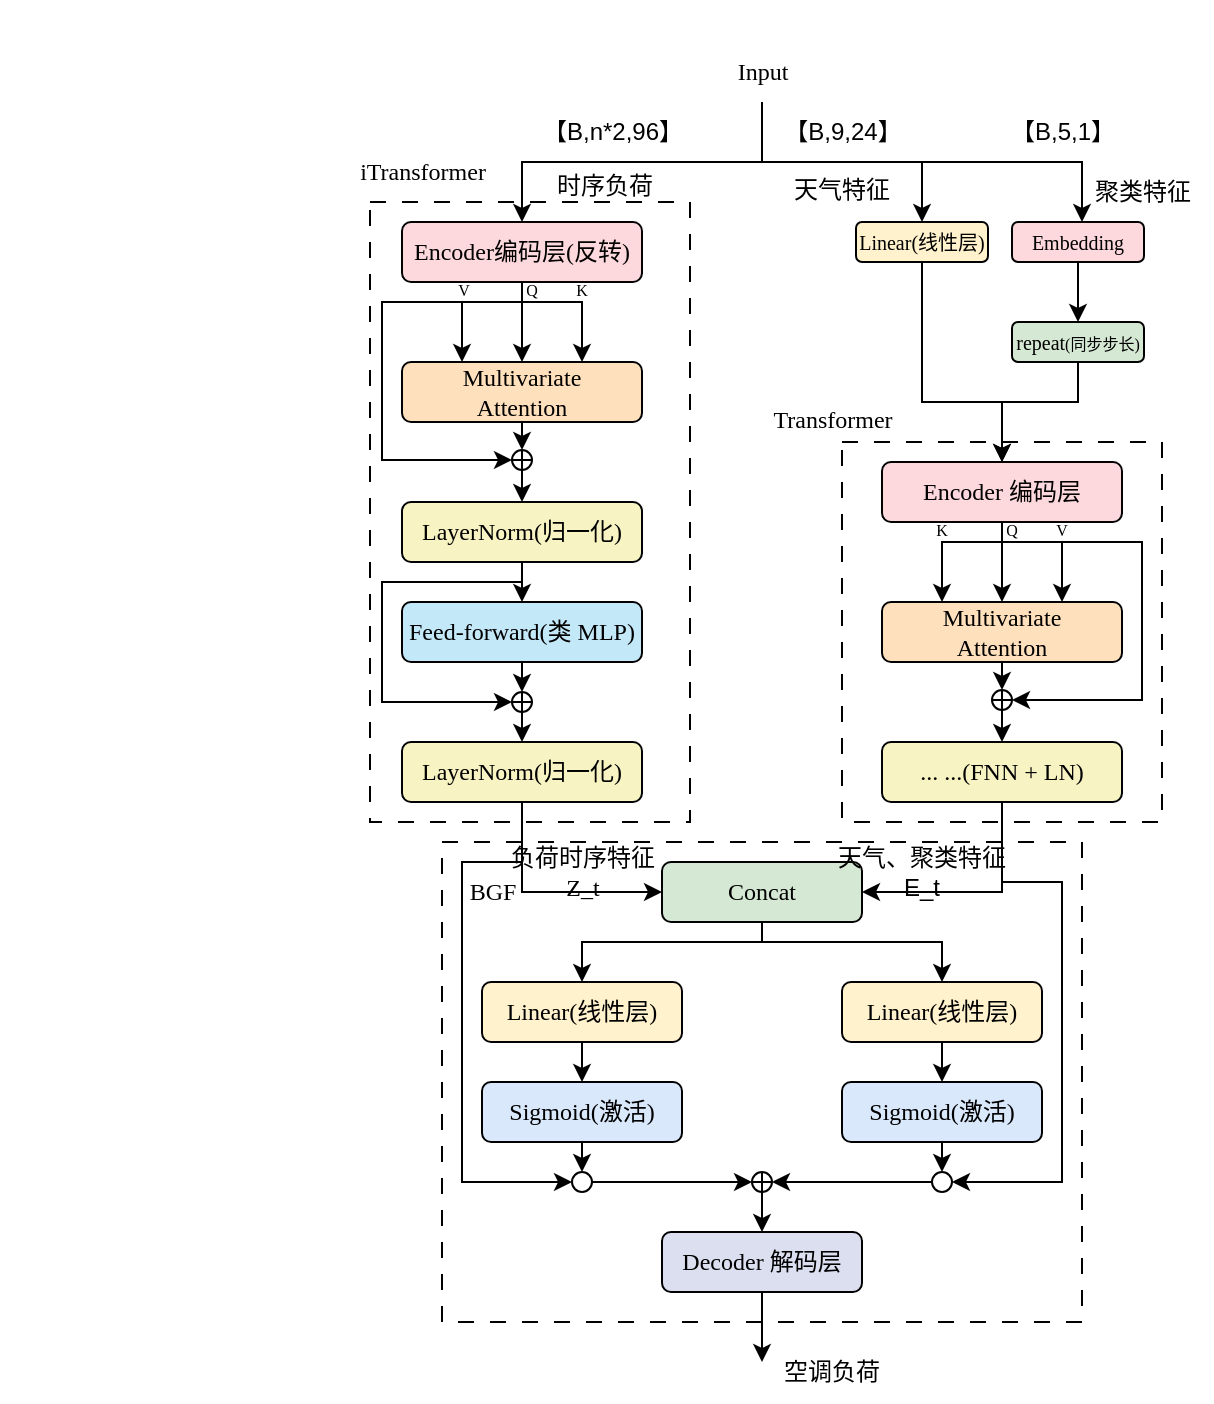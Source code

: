 <mxfile version="27.0.9">
  <diagram name="第 1 页" id="uf2G0VHoQpsLAO8b5Om1">
    <mxGraphModel dx="1179" dy="712" grid="1" gridSize="10" guides="1" tooltips="1" connect="1" arrows="1" fold="1" page="1" pageScale="1" pageWidth="827" pageHeight="1169" math="0" shadow="0">
      <root>
        <mxCell id="0" />
        <mxCell id="1" parent="0" />
        <mxCell id="N_VXpAQUlRJcOLDXrWf4-64" value="" style="rounded=0;whiteSpace=wrap;html=1;fillColor=none;dashed=1;dashPattern=8 8;fontFamily=Times New Roman;" vertex="1" parent="1">
          <mxGeometry x="220" y="420" width="320" height="240" as="geometry" />
        </mxCell>
        <mxCell id="N_VXpAQUlRJcOLDXrWf4-4" value="" style="rounded=0;whiteSpace=wrap;html=1;fillColor=none;dashed=1;dashPattern=8 8;fontFamily=Times New Roman;" vertex="1" parent="1">
          <mxGeometry x="184" y="100" width="160" height="310" as="geometry" />
        </mxCell>
        <mxCell id="N_VXpAQUlRJcOLDXrWf4-1" value="Encoder编码层(反转)" style="rounded=1;whiteSpace=wrap;html=1;fillColor=light-dark(#fdd8dc, #ededed);fontFamily=Times New Roman;" vertex="1" parent="1">
          <mxGeometry x="200" y="110" width="120" height="30" as="geometry" />
        </mxCell>
        <mxCell id="N_VXpAQUlRJcOLDXrWf4-2" value="" style="endArrow=classic;html=1;rounded=0;entryX=0.5;entryY=0;entryDx=0;entryDy=0;fontFamily=Times New Roman;" edge="1" parent="1" target="N_VXpAQUlRJcOLDXrWf4-1">
          <mxGeometry width="50" height="50" relative="1" as="geometry">
            <mxPoint x="380" y="50" as="sourcePoint" />
            <mxPoint x="350" y="110" as="targetPoint" />
            <Array as="points">
              <mxPoint x="380" y="80" />
              <mxPoint x="320" y="80" />
              <mxPoint x="260" y="80" />
            </Array>
          </mxGeometry>
        </mxCell>
        <mxCell id="N_VXpAQUlRJcOLDXrWf4-12" value="Multivariate&lt;div&gt;Attention&lt;/div&gt;" style="rounded=1;whiteSpace=wrap;html=1;fillColor=light-dark(#ffe0bd, #ededed);fontFamily=Times New Roman;" vertex="1" parent="1">
          <mxGeometry x="200" y="180" width="120" height="30" as="geometry" />
        </mxCell>
        <mxCell id="N_VXpAQUlRJcOLDXrWf4-17" value="" style="endArrow=classic;html=1;rounded=0;entryX=0.25;entryY=0;entryDx=0;entryDy=0;fontFamily=Times New Roman;" edge="1" parent="1" target="N_VXpAQUlRJcOLDXrWf4-12">
          <mxGeometry width="50" height="50" relative="1" as="geometry">
            <mxPoint x="260" y="140" as="sourcePoint" />
            <mxPoint x="340" y="210" as="targetPoint" />
            <Array as="points">
              <mxPoint x="260" y="150" />
              <mxPoint x="250" y="150" />
              <mxPoint x="230" y="150" />
            </Array>
          </mxGeometry>
        </mxCell>
        <mxCell id="N_VXpAQUlRJcOLDXrWf4-18" value="&lt;span style=&quot;font-size: 8px;&quot;&gt;V&lt;/span&gt;" style="text;html=1;align=center;verticalAlign=middle;whiteSpace=wrap;rounded=0;fontFamily=Times New Roman;" vertex="1" parent="1">
          <mxGeometry x="226" y="138" width="10" height="10" as="geometry" />
        </mxCell>
        <mxCell id="N_VXpAQUlRJcOLDXrWf4-19" value="&lt;span style=&quot;font-size: 8px;&quot;&gt;K&lt;/span&gt;" style="text;html=1;align=center;verticalAlign=middle;whiteSpace=wrap;rounded=0;fontFamily=Times New Roman;" vertex="1" parent="1">
          <mxGeometry x="285" y="138" width="10" height="10" as="geometry" />
        </mxCell>
        <mxCell id="N_VXpAQUlRJcOLDXrWf4-20" value="&lt;font style=&quot;font-size: 8px;&quot;&gt;Q&lt;/font&gt;" style="text;html=1;align=center;verticalAlign=middle;whiteSpace=wrap;rounded=0;fontFamily=Times New Roman;" vertex="1" parent="1">
          <mxGeometry x="260" y="138" width="10" height="10" as="geometry" />
        </mxCell>
        <mxCell id="N_VXpAQUlRJcOLDXrWf4-21" value="LayerNorm(归一化)" style="rounded=1;whiteSpace=wrap;html=1;fillColor=light-dark(#f7f3c2, #ededed);fontFamily=Times New Roman;" vertex="1" parent="1">
          <mxGeometry x="200" y="250" width="120" height="30" as="geometry" />
        </mxCell>
        <mxCell id="N_VXpAQUlRJcOLDXrWf4-25" value="" style="group;fontFamily=Times New Roman;" vertex="1" connectable="0" parent="1">
          <mxGeometry x="255" y="224" width="10" height="10" as="geometry" />
        </mxCell>
        <mxCell id="N_VXpAQUlRJcOLDXrWf4-22" value="" style="ellipse;whiteSpace=wrap;html=1;aspect=fixed;fillColor=none;fontFamily=Times New Roman;" vertex="1" parent="N_VXpAQUlRJcOLDXrWf4-25">
          <mxGeometry width="10" height="10" as="geometry" />
        </mxCell>
        <mxCell id="N_VXpAQUlRJcOLDXrWf4-23" value="" style="endArrow=none;html=1;rounded=0;exitX=0;exitY=0.5;exitDx=0;exitDy=0;fontFamily=Times New Roman;" edge="1" parent="N_VXpAQUlRJcOLDXrWf4-25" source="N_VXpAQUlRJcOLDXrWf4-22">
          <mxGeometry width="50" height="50" relative="1" as="geometry">
            <mxPoint x="62.5" y="20" as="sourcePoint" />
            <mxPoint x="10" y="5" as="targetPoint" />
          </mxGeometry>
        </mxCell>
        <mxCell id="N_VXpAQUlRJcOLDXrWf4-24" value="" style="endArrow=none;html=1;rounded=0;entryX=0.5;entryY=0;entryDx=0;entryDy=0;exitX=0.5;exitY=1;exitDx=0;exitDy=0;fontFamily=Times New Roman;" edge="1" parent="N_VXpAQUlRJcOLDXrWf4-25" source="N_VXpAQUlRJcOLDXrWf4-22" target="N_VXpAQUlRJcOLDXrWf4-22">
          <mxGeometry width="50" height="50" relative="1" as="geometry">
            <mxPoint x="62.5" y="20" as="sourcePoint" />
            <mxPoint x="75" y="7.5" as="targetPoint" />
          </mxGeometry>
        </mxCell>
        <mxCell id="N_VXpAQUlRJcOLDXrWf4-26" value="" style="endArrow=classic;html=1;rounded=0;exitX=0.5;exitY=1;exitDx=0;exitDy=0;entryX=0.5;entryY=0;entryDx=0;entryDy=0;fontFamily=Times New Roman;" edge="1" parent="1" source="N_VXpAQUlRJcOLDXrWf4-12" target="N_VXpAQUlRJcOLDXrWf4-22">
          <mxGeometry width="50" height="50" relative="1" as="geometry">
            <mxPoint x="290" y="260" as="sourcePoint" />
            <mxPoint x="340" y="210" as="targetPoint" />
          </mxGeometry>
        </mxCell>
        <mxCell id="N_VXpAQUlRJcOLDXrWf4-27" value="" style="endArrow=classic;html=1;rounded=0;exitX=0.5;exitY=1;exitDx=0;exitDy=0;entryX=0.5;entryY=0;entryDx=0;entryDy=0;fontFamily=Times New Roman;" edge="1" parent="1" source="N_VXpAQUlRJcOLDXrWf4-22" target="N_VXpAQUlRJcOLDXrWf4-21">
          <mxGeometry width="50" height="50" relative="1" as="geometry">
            <mxPoint x="290" y="260" as="sourcePoint" />
            <mxPoint x="340" y="210" as="targetPoint" />
          </mxGeometry>
        </mxCell>
        <mxCell id="N_VXpAQUlRJcOLDXrWf4-28" value="" style="endArrow=classic;html=1;rounded=0;entryX=0;entryY=0.5;entryDx=0;entryDy=0;fontFamily=Times New Roman;" edge="1" parent="1" target="N_VXpAQUlRJcOLDXrWf4-22">
          <mxGeometry width="50" height="50" relative="1" as="geometry">
            <mxPoint x="260" y="140" as="sourcePoint" />
            <mxPoint x="340" y="210" as="targetPoint" />
            <Array as="points">
              <mxPoint x="260" y="150" />
              <mxPoint x="190" y="150" />
              <mxPoint x="190" y="229" />
            </Array>
          </mxGeometry>
        </mxCell>
        <mxCell id="N_VXpAQUlRJcOLDXrWf4-29" value="Feed-forward(类 MLP)" style="rounded=1;whiteSpace=wrap;html=1;fillColor=light-dark(#c3e8f8, #ededed);fontFamily=Times New Roman;" vertex="1" parent="1">
          <mxGeometry x="200" y="300" width="120" height="30" as="geometry" />
        </mxCell>
        <mxCell id="N_VXpAQUlRJcOLDXrWf4-30" value="LayerNorm(归一化)" style="rounded=1;whiteSpace=wrap;html=1;fillColor=light-dark(#f7f3c2, #ededed);fontFamily=Times New Roman;" vertex="1" parent="1">
          <mxGeometry x="200" y="370" width="120" height="30" as="geometry" />
        </mxCell>
        <mxCell id="N_VXpAQUlRJcOLDXrWf4-31" value="" style="endArrow=classic;html=1;rounded=0;exitX=0.5;exitY=1;exitDx=0;exitDy=0;fontFamily=Times New Roman;" edge="1" parent="1" source="N_VXpAQUlRJcOLDXrWf4-21" target="N_VXpAQUlRJcOLDXrWf4-29">
          <mxGeometry width="50" height="50" relative="1" as="geometry">
            <mxPoint x="290" y="260" as="sourcePoint" />
            <mxPoint x="340" y="210" as="targetPoint" />
          </mxGeometry>
        </mxCell>
        <mxCell id="N_VXpAQUlRJcOLDXrWf4-34" value="" style="group;fontFamily=Times New Roman;" vertex="1" connectable="0" parent="1">
          <mxGeometry x="255" y="345" width="10" height="10" as="geometry" />
        </mxCell>
        <mxCell id="N_VXpAQUlRJcOLDXrWf4-35" value="" style="ellipse;whiteSpace=wrap;html=1;aspect=fixed;fillColor=none;fontFamily=Times New Roman;" vertex="1" parent="N_VXpAQUlRJcOLDXrWf4-34">
          <mxGeometry width="10" height="10" as="geometry" />
        </mxCell>
        <mxCell id="N_VXpAQUlRJcOLDXrWf4-36" value="" style="endArrow=none;html=1;rounded=0;exitX=0;exitY=0.5;exitDx=0;exitDy=0;fontFamily=Times New Roman;" edge="1" parent="N_VXpAQUlRJcOLDXrWf4-34" source="N_VXpAQUlRJcOLDXrWf4-35">
          <mxGeometry width="50" height="50" relative="1" as="geometry">
            <mxPoint x="62.5" y="20" as="sourcePoint" />
            <mxPoint x="10" y="5" as="targetPoint" />
          </mxGeometry>
        </mxCell>
        <mxCell id="N_VXpAQUlRJcOLDXrWf4-37" value="" style="endArrow=none;html=1;rounded=0;entryX=0.5;entryY=0;entryDx=0;entryDy=0;exitX=0.5;exitY=1;exitDx=0;exitDy=0;fontFamily=Times New Roman;" edge="1" parent="N_VXpAQUlRJcOLDXrWf4-34" source="N_VXpAQUlRJcOLDXrWf4-35" target="N_VXpAQUlRJcOLDXrWf4-35">
          <mxGeometry width="50" height="50" relative="1" as="geometry">
            <mxPoint x="62.5" y="20" as="sourcePoint" />
            <mxPoint x="75" y="7.5" as="targetPoint" />
          </mxGeometry>
        </mxCell>
        <mxCell id="N_VXpAQUlRJcOLDXrWf4-39" value="" style="endArrow=classic;html=1;rounded=0;entryX=0.5;entryY=0;entryDx=0;entryDy=0;exitX=0.5;exitY=1;exitDx=0;exitDy=0;fontFamily=Times New Roman;" edge="1" parent="1" source="N_VXpAQUlRJcOLDXrWf4-35" target="N_VXpAQUlRJcOLDXrWf4-30">
          <mxGeometry width="50" height="50" relative="1" as="geometry">
            <mxPoint x="260" y="360" as="sourcePoint" />
            <mxPoint x="260" y="360" as="targetPoint" />
          </mxGeometry>
        </mxCell>
        <mxCell id="N_VXpAQUlRJcOLDXrWf4-45" value="" style="endArrow=classic;html=1;rounded=0;entryX=0.5;entryY=0;entryDx=0;entryDy=0;exitX=0.5;exitY=1;exitDx=0;exitDy=0;fontFamily=Times New Roman;" edge="1" parent="1" source="N_VXpAQUlRJcOLDXrWf4-29" target="N_VXpAQUlRJcOLDXrWf4-35">
          <mxGeometry width="50" height="50" relative="1" as="geometry">
            <mxPoint x="340" y="350" as="sourcePoint" />
            <mxPoint x="340" y="365" as="targetPoint" />
          </mxGeometry>
        </mxCell>
        <mxCell id="N_VXpAQUlRJcOLDXrWf4-46" value="" style="endArrow=classic;html=1;rounded=0;exitX=0.5;exitY=1;exitDx=0;exitDy=0;entryX=0;entryY=0.5;entryDx=0;entryDy=0;fontFamily=Times New Roman;" edge="1" parent="1" source="N_VXpAQUlRJcOLDXrWf4-21" target="N_VXpAQUlRJcOLDXrWf4-35">
          <mxGeometry width="50" height="50" relative="1" as="geometry">
            <mxPoint x="210" y="310" as="sourcePoint" />
            <mxPoint x="260" y="260" as="targetPoint" />
            <Array as="points">
              <mxPoint x="260" y="290" />
              <mxPoint x="190" y="290" />
              <mxPoint x="190" y="350" />
            </Array>
          </mxGeometry>
        </mxCell>
        <mxCell id="N_VXpAQUlRJcOLDXrWf4-48" value="Concat" style="rounded=1;whiteSpace=wrap;html=1;fillColor=#d5e8d4;fontFamily=Times New Roman;strokeColor=#000000;" vertex="1" parent="1">
          <mxGeometry x="330" y="430" width="100" height="30" as="geometry" />
        </mxCell>
        <mxCell id="N_VXpAQUlRJcOLDXrWf4-49" value="" style="endArrow=classic;html=1;rounded=0;exitX=0.5;exitY=1;exitDx=0;exitDy=0;entryX=0;entryY=0.5;entryDx=0;entryDy=0;" edge="1" parent="1" source="N_VXpAQUlRJcOLDXrWf4-30" target="N_VXpAQUlRJcOLDXrWf4-48">
          <mxGeometry width="50" height="50" relative="1" as="geometry">
            <mxPoint x="240" y="300" as="sourcePoint" />
            <mxPoint x="290" y="250" as="targetPoint" />
            <Array as="points">
              <mxPoint x="260" y="445" />
            </Array>
          </mxGeometry>
        </mxCell>
        <mxCell id="N_VXpAQUlRJcOLDXrWf4-50" value="Linear(线性层)" style="rounded=1;whiteSpace=wrap;html=1;fillColor=#fff2cc;fontFamily=Times New Roman;strokeColor=#000000;" vertex="1" parent="1">
          <mxGeometry x="240" y="490" width="100" height="30" as="geometry" />
        </mxCell>
        <mxCell id="N_VXpAQUlRJcOLDXrWf4-52" value="Sigmoid(激活)" style="rounded=1;whiteSpace=wrap;html=1;fillColor=#dae8fc;fontFamily=Times New Roman;strokeColor=#000000;" vertex="1" parent="1">
          <mxGeometry x="240" y="540" width="100" height="30" as="geometry" />
        </mxCell>
        <mxCell id="N_VXpAQUlRJcOLDXrWf4-53" value="Decoder 解码层" style="rounded=1;whiteSpace=wrap;html=1;fillColor=#DCDFEF;fontFamily=Times New Roman;strokeColor=#000000;" vertex="1" parent="1">
          <mxGeometry x="330" y="615" width="100" height="30" as="geometry" />
        </mxCell>
        <mxCell id="N_VXpAQUlRJcOLDXrWf4-55" value="" style="endArrow=classic;html=1;rounded=0;exitX=0.5;exitY=1;exitDx=0;exitDy=0;entryX=0.5;entryY=0;entryDx=0;entryDy=0;" edge="1" parent="1" source="N_VXpAQUlRJcOLDXrWf4-48" target="N_VXpAQUlRJcOLDXrWf4-50">
          <mxGeometry width="50" height="50" relative="1" as="geometry">
            <mxPoint x="400" y="430" as="sourcePoint" />
            <mxPoint x="470" y="475" as="targetPoint" />
            <Array as="points">
              <mxPoint x="380" y="470" />
              <mxPoint x="290" y="470" />
            </Array>
          </mxGeometry>
        </mxCell>
        <mxCell id="N_VXpAQUlRJcOLDXrWf4-56" value="" style="endArrow=classic;html=1;rounded=0;exitX=0.5;exitY=1;exitDx=0;exitDy=0;entryX=0.5;entryY=0;entryDx=0;entryDy=0;" edge="1" parent="1" source="N_VXpAQUlRJcOLDXrWf4-50" target="N_VXpAQUlRJcOLDXrWf4-52">
          <mxGeometry width="50" height="50" relative="1" as="geometry">
            <mxPoint x="160" y="640" as="sourcePoint" />
            <mxPoint x="210" y="590" as="targetPoint" />
          </mxGeometry>
        </mxCell>
        <mxCell id="N_VXpAQUlRJcOLDXrWf4-59" value="" style="ellipse;whiteSpace=wrap;html=1;aspect=fixed;" vertex="1" parent="1">
          <mxGeometry x="NaN" y="NaN" width="NaN" height="20" as="geometry" />
        </mxCell>
        <mxCell id="N_VXpAQUlRJcOLDXrWf4-62" value="" style="ellipse;whiteSpace=wrap;html=1;aspect=fixed;fillColor=none;fontFamily=Times New Roman;" vertex="1" parent="1">
          <mxGeometry x="285" y="585" width="10" height="10" as="geometry" />
        </mxCell>
        <mxCell id="N_VXpAQUlRJcOLDXrWf4-65" value="" style="endArrow=classic;html=1;rounded=0;exitX=0.5;exitY=1;exitDx=0;exitDy=0;entryX=0.5;entryY=0;entryDx=0;entryDy=0;" edge="1" parent="1" source="N_VXpAQUlRJcOLDXrWf4-52" target="N_VXpAQUlRJcOLDXrWf4-62">
          <mxGeometry width="50" height="50" relative="1" as="geometry">
            <mxPoint x="270" y="660" as="sourcePoint" />
            <mxPoint x="320" y="610" as="targetPoint" />
          </mxGeometry>
        </mxCell>
        <mxCell id="N_VXpAQUlRJcOLDXrWf4-66" value="" style="endArrow=classic;html=1;rounded=0;exitX=0.5;exitY=1;exitDx=0;exitDy=0;entryX=0;entryY=0.5;entryDx=0;entryDy=0;" edge="1" parent="1" source="N_VXpAQUlRJcOLDXrWf4-30" target="N_VXpAQUlRJcOLDXrWf4-62">
          <mxGeometry width="50" height="50" relative="1" as="geometry">
            <mxPoint x="120" y="550" as="sourcePoint" />
            <mxPoint x="170" y="500" as="targetPoint" />
            <Array as="points">
              <mxPoint x="260" y="430" />
              <mxPoint x="230" y="430" />
              <mxPoint x="230" y="590" />
            </Array>
          </mxGeometry>
        </mxCell>
        <mxCell id="N_VXpAQUlRJcOLDXrWf4-67" value="" style="endArrow=classic;html=1;rounded=0;entryX=0;entryY=0.5;entryDx=0;entryDy=0;exitX=1;exitY=0.5;exitDx=0;exitDy=0;" edge="1" parent="1" source="N_VXpAQUlRJcOLDXrWf4-62" target="N_VXpAQUlRJcOLDXrWf4-69">
          <mxGeometry width="50" height="50" relative="1" as="geometry">
            <mxPoint x="150" y="650" as="sourcePoint" />
            <mxPoint x="200" y="600" as="targetPoint" />
            <Array as="points">
              <mxPoint x="340" y="590" />
            </Array>
          </mxGeometry>
        </mxCell>
        <mxCell id="N_VXpAQUlRJcOLDXrWf4-68" value="" style="group;fontFamily=Times New Roman;" vertex="1" connectable="0" parent="1">
          <mxGeometry x="375" y="585" width="10" height="10" as="geometry" />
        </mxCell>
        <mxCell id="N_VXpAQUlRJcOLDXrWf4-69" value="" style="ellipse;whiteSpace=wrap;html=1;aspect=fixed;fillColor=none;fontFamily=Times New Roman;" vertex="1" parent="N_VXpAQUlRJcOLDXrWf4-68">
          <mxGeometry width="10" height="10" as="geometry" />
        </mxCell>
        <mxCell id="N_VXpAQUlRJcOLDXrWf4-70" value="" style="endArrow=none;html=1;rounded=0;exitX=0;exitY=0.5;exitDx=0;exitDy=0;fontFamily=Times New Roman;" edge="1" parent="N_VXpAQUlRJcOLDXrWf4-68" source="N_VXpAQUlRJcOLDXrWf4-69">
          <mxGeometry width="50" height="50" relative="1" as="geometry">
            <mxPoint x="62.5" y="20" as="sourcePoint" />
            <mxPoint x="10" y="5" as="targetPoint" />
          </mxGeometry>
        </mxCell>
        <mxCell id="N_VXpAQUlRJcOLDXrWf4-71" value="" style="endArrow=none;html=1;rounded=0;entryX=0.5;entryY=0;entryDx=0;entryDy=0;exitX=0.5;exitY=1;exitDx=0;exitDy=0;fontFamily=Times New Roman;" edge="1" parent="N_VXpAQUlRJcOLDXrWf4-68" source="N_VXpAQUlRJcOLDXrWf4-69" target="N_VXpAQUlRJcOLDXrWf4-69">
          <mxGeometry width="50" height="50" relative="1" as="geometry">
            <mxPoint x="62.5" y="20" as="sourcePoint" />
            <mxPoint x="75" y="7.5" as="targetPoint" />
          </mxGeometry>
        </mxCell>
        <mxCell id="N_VXpAQUlRJcOLDXrWf4-72" value="" style="endArrow=classic;html=1;rounded=0;exitX=0.5;exitY=1;exitDx=0;exitDy=0;" edge="1" parent="1" source="N_VXpAQUlRJcOLDXrWf4-69" target="N_VXpAQUlRJcOLDXrWf4-53">
          <mxGeometry width="50" height="50" relative="1" as="geometry">
            <mxPoint x="110" y="650" as="sourcePoint" />
            <mxPoint x="160" y="600" as="targetPoint" />
          </mxGeometry>
        </mxCell>
        <mxCell id="N_VXpAQUlRJcOLDXrWf4-73" value="Input" style="text;html=1;align=center;verticalAlign=middle;resizable=0;points=[];autosize=1;strokeColor=none;fillColor=none;fontFamily=Times New Roman;" vertex="1" parent="1">
          <mxGeometry x="355" y="20" width="50" height="30" as="geometry" />
        </mxCell>
        <mxCell id="N_VXpAQUlRJcOLDXrWf4-74" value="" style="rounded=0;whiteSpace=wrap;html=1;fillColor=none;dashed=1;dashPattern=8 8;fontFamily=Times New Roman;" vertex="1" parent="1">
          <mxGeometry x="420" y="220" width="160" height="190" as="geometry" />
        </mxCell>
        <mxCell id="N_VXpAQUlRJcOLDXrWf4-75" value="" style="edgeStyle=orthogonalEdgeStyle;rounded=0;orthogonalLoop=1;jettySize=auto;html=1;fontFamily=Times New Roman;" edge="1" parent="1" source="N_VXpAQUlRJcOLDXrWf4-76" target="N_VXpAQUlRJcOLDXrWf4-77">
          <mxGeometry relative="1" as="geometry" />
        </mxCell>
        <mxCell id="N_VXpAQUlRJcOLDXrWf4-76" value="Encoder 编码层" style="rounded=1;whiteSpace=wrap;html=1;fillColor=light-dark(#fdd8dc, #ededed);fontFamily=Times New Roman;" vertex="1" parent="1">
          <mxGeometry x="440" y="230" width="120" height="30" as="geometry" />
        </mxCell>
        <mxCell id="N_VXpAQUlRJcOLDXrWf4-77" value="Multivariate&lt;div&gt;Attention&lt;/div&gt;" style="rounded=1;whiteSpace=wrap;html=1;fillColor=light-dark(#ffe0bd, #ededed);fontFamily=Times New Roman;" vertex="1" parent="1">
          <mxGeometry x="440" y="300" width="120" height="30" as="geometry" />
        </mxCell>
        <mxCell id="N_VXpAQUlRJcOLDXrWf4-78" value="" style="endArrow=classic;html=1;rounded=0;entryX=0.75;entryY=0;entryDx=0;entryDy=0;fontFamily=Times New Roman;" edge="1" parent="1" target="N_VXpAQUlRJcOLDXrWf4-77">
          <mxGeometry width="50" height="50" relative="1" as="geometry">
            <mxPoint x="500" y="260" as="sourcePoint" />
            <mxPoint x="580" y="330" as="targetPoint" />
            <Array as="points">
              <mxPoint x="500" y="270" />
              <mxPoint x="510" y="270" />
              <mxPoint x="520" y="270" />
              <mxPoint x="530" y="270" />
              <mxPoint x="530" y="280" />
            </Array>
          </mxGeometry>
        </mxCell>
        <mxCell id="N_VXpAQUlRJcOLDXrWf4-80" value="&lt;font style=&quot;font-size: 8px;&quot;&gt;Q&lt;/font&gt;" style="text;html=1;align=center;verticalAlign=middle;whiteSpace=wrap;rounded=0;fontFamily=Times New Roman;" vertex="1" parent="1">
          <mxGeometry x="500" y="258" width="10" height="10" as="geometry" />
        </mxCell>
        <mxCell id="N_VXpAQUlRJcOLDXrWf4-81" value="&lt;span style=&quot;font-size: 8px;&quot;&gt;K&lt;/span&gt;" style="text;html=1;align=center;verticalAlign=middle;whiteSpace=wrap;rounded=0;fontFamily=Times New Roman;" vertex="1" parent="1">
          <mxGeometry x="465" y="258" width="10" height="10" as="geometry" />
        </mxCell>
        <mxCell id="N_VXpAQUlRJcOLDXrWf4-82" value="&lt;font style=&quot;font-size: 8px;&quot;&gt;V&lt;/font&gt;" style="text;html=1;align=center;verticalAlign=middle;whiteSpace=wrap;rounded=0;fontFamily=Times New Roman;" vertex="1" parent="1">
          <mxGeometry x="525" y="258" width="10" height="10" as="geometry" />
        </mxCell>
        <mxCell id="N_VXpAQUlRJcOLDXrWf4-84" value="" style="group;fontFamily=Times New Roman;" vertex="1" connectable="0" parent="1">
          <mxGeometry x="495" y="344" width="10" height="10" as="geometry" />
        </mxCell>
        <mxCell id="N_VXpAQUlRJcOLDXrWf4-85" value="" style="ellipse;whiteSpace=wrap;html=1;aspect=fixed;fillColor=none;fontFamily=Times New Roman;" vertex="1" parent="N_VXpAQUlRJcOLDXrWf4-84">
          <mxGeometry width="10" height="10" as="geometry" />
        </mxCell>
        <mxCell id="N_VXpAQUlRJcOLDXrWf4-86" value="" style="endArrow=none;html=1;rounded=0;exitX=0;exitY=0.5;exitDx=0;exitDy=0;fontFamily=Times New Roman;" edge="1" parent="N_VXpAQUlRJcOLDXrWf4-84" source="N_VXpAQUlRJcOLDXrWf4-85">
          <mxGeometry width="50" height="50" relative="1" as="geometry">
            <mxPoint x="62.5" y="20" as="sourcePoint" />
            <mxPoint x="10" y="5" as="targetPoint" />
          </mxGeometry>
        </mxCell>
        <mxCell id="N_VXpAQUlRJcOLDXrWf4-87" value="" style="endArrow=none;html=1;rounded=0;entryX=0.5;entryY=0;entryDx=0;entryDy=0;exitX=0.5;exitY=1;exitDx=0;exitDy=0;fontFamily=Times New Roman;" edge="1" parent="N_VXpAQUlRJcOLDXrWf4-84" source="N_VXpAQUlRJcOLDXrWf4-85" target="N_VXpAQUlRJcOLDXrWf4-85">
          <mxGeometry width="50" height="50" relative="1" as="geometry">
            <mxPoint x="62.5" y="20" as="sourcePoint" />
            <mxPoint x="75" y="7.5" as="targetPoint" />
          </mxGeometry>
        </mxCell>
        <mxCell id="N_VXpAQUlRJcOLDXrWf4-88" value="" style="endArrow=classic;html=1;rounded=0;exitX=0.5;exitY=1;exitDx=0;exitDy=0;entryX=0.5;entryY=0;entryDx=0;entryDy=0;fontFamily=Times New Roman;" edge="1" parent="1" source="N_VXpAQUlRJcOLDXrWf4-77" target="N_VXpAQUlRJcOLDXrWf4-85">
          <mxGeometry width="50" height="50" relative="1" as="geometry">
            <mxPoint x="530" y="380" as="sourcePoint" />
            <mxPoint x="580" y="330" as="targetPoint" />
          </mxGeometry>
        </mxCell>
        <mxCell id="N_VXpAQUlRJcOLDXrWf4-89" value="" style="endArrow=classic;html=1;rounded=0;exitX=0.5;exitY=1;exitDx=0;exitDy=0;entryX=0.5;entryY=0;entryDx=0;entryDy=0;fontFamily=Times New Roman;" edge="1" parent="1" source="N_VXpAQUlRJcOLDXrWf4-85">
          <mxGeometry width="50" height="50" relative="1" as="geometry">
            <mxPoint x="530" y="380" as="sourcePoint" />
            <mxPoint x="500" y="370" as="targetPoint" />
          </mxGeometry>
        </mxCell>
        <mxCell id="N_VXpAQUlRJcOLDXrWf4-90" value="" style="endArrow=classic;html=1;rounded=0;fontFamily=Times New Roman;entryX=1;entryY=0.5;entryDx=0;entryDy=0;" edge="1" parent="1" target="N_VXpAQUlRJcOLDXrWf4-85">
          <mxGeometry width="50" height="50" relative="1" as="geometry">
            <mxPoint x="500" y="260" as="sourcePoint" />
            <mxPoint x="510" y="349" as="targetPoint" />
            <Array as="points">
              <mxPoint x="500" y="270" />
              <mxPoint x="570" y="270" />
              <mxPoint x="570" y="310" />
              <mxPoint x="570" y="349" />
            </Array>
          </mxGeometry>
        </mxCell>
        <mxCell id="N_VXpAQUlRJcOLDXrWf4-92" value="... ...(FNN + LN)" style="rounded=1;whiteSpace=wrap;html=1;fillColor=light-dark(#f7f3c2, #ededed);fontFamily=Times New Roman;" vertex="1" parent="1">
          <mxGeometry x="440" y="370" width="120" height="30" as="geometry" />
        </mxCell>
        <mxCell id="N_VXpAQUlRJcOLDXrWf4-102" value="" style="endArrow=classic;html=1;rounded=0;exitX=0.5;exitY=1;exitDx=0;exitDy=0;entryX=1;entryY=0.5;entryDx=0;entryDy=0;" edge="1" parent="1" source="N_VXpAQUlRJcOLDXrWf4-92" target="N_VXpAQUlRJcOLDXrWf4-48">
          <mxGeometry width="50" height="50" relative="1" as="geometry">
            <mxPoint x="480" y="500" as="sourcePoint" />
            <mxPoint x="530" y="450" as="targetPoint" />
            <Array as="points">
              <mxPoint x="500" y="445" />
            </Array>
          </mxGeometry>
        </mxCell>
        <mxCell id="N_VXpAQUlRJcOLDXrWf4-103" value="Linear(线性层)" style="rounded=1;whiteSpace=wrap;html=1;fillColor=#fff2cc;fontFamily=Times New Roman;strokeColor=#000000;" vertex="1" parent="1">
          <mxGeometry x="420" y="490" width="100" height="30" as="geometry" />
        </mxCell>
        <mxCell id="N_VXpAQUlRJcOLDXrWf4-104" value="Sigmoid(激活)" style="rounded=1;whiteSpace=wrap;html=1;fillColor=#dae8fc;fontFamily=Times New Roman;strokeColor=#000000;" vertex="1" parent="1">
          <mxGeometry x="420" y="540" width="100" height="30" as="geometry" />
        </mxCell>
        <mxCell id="N_VXpAQUlRJcOLDXrWf4-105" value="" style="endArrow=classic;html=1;rounded=0;entryX=0.5;entryY=0;entryDx=0;entryDy=0;exitX=0.5;exitY=1;exitDx=0;exitDy=0;" edge="1" parent="1" target="N_VXpAQUlRJcOLDXrWf4-103" source="N_VXpAQUlRJcOLDXrWf4-48">
          <mxGeometry width="50" height="50" relative="1" as="geometry">
            <mxPoint x="560" y="460" as="sourcePoint" />
            <mxPoint x="650" y="475" as="targetPoint" />
            <Array as="points">
              <mxPoint x="380" y="470" />
              <mxPoint x="470" y="470" />
            </Array>
          </mxGeometry>
        </mxCell>
        <mxCell id="N_VXpAQUlRJcOLDXrWf4-106" value="" style="endArrow=classic;html=1;rounded=0;exitX=0.5;exitY=1;exitDx=0;exitDy=0;entryX=0.5;entryY=0;entryDx=0;entryDy=0;" edge="1" parent="1" source="N_VXpAQUlRJcOLDXrWf4-103" target="N_VXpAQUlRJcOLDXrWf4-104">
          <mxGeometry width="50" height="50" relative="1" as="geometry">
            <mxPoint x="340" y="640" as="sourcePoint" />
            <mxPoint x="390" y="590" as="targetPoint" />
          </mxGeometry>
        </mxCell>
        <mxCell id="N_VXpAQUlRJcOLDXrWf4-107" value="" style="ellipse;whiteSpace=wrap;html=1;aspect=fixed;fillColor=none;fontFamily=Times New Roman;" vertex="1" parent="1">
          <mxGeometry x="465" y="585" width="10" height="10" as="geometry" />
        </mxCell>
        <mxCell id="N_VXpAQUlRJcOLDXrWf4-108" value="" style="endArrow=classic;html=1;rounded=0;exitX=0.5;exitY=1;exitDx=0;exitDy=0;entryX=0.5;entryY=0;entryDx=0;entryDy=0;" edge="1" parent="1" source="N_VXpAQUlRJcOLDXrWf4-104" target="N_VXpAQUlRJcOLDXrWf4-107">
          <mxGeometry width="50" height="50" relative="1" as="geometry">
            <mxPoint x="450" y="660" as="sourcePoint" />
            <mxPoint x="500" y="610" as="targetPoint" />
          </mxGeometry>
        </mxCell>
        <mxCell id="N_VXpAQUlRJcOLDXrWf4-109" value="" style="endArrow=classic;html=1;rounded=0;entryX=1;entryY=0.5;entryDx=0;entryDy=0;exitX=0;exitY=0.5;exitDx=0;exitDy=0;" edge="1" parent="1" source="N_VXpAQUlRJcOLDXrWf4-107" target="N_VXpAQUlRJcOLDXrWf4-69">
          <mxGeometry width="50" height="50" relative="1" as="geometry">
            <mxPoint x="460" y="590" as="sourcePoint" />
            <mxPoint x="380" y="600" as="targetPoint" />
            <Array as="points" />
          </mxGeometry>
        </mxCell>
        <mxCell id="N_VXpAQUlRJcOLDXrWf4-114" value="" style="endArrow=classic;html=1;rounded=0;entryX=1;entryY=0.5;entryDx=0;entryDy=0;" edge="1" parent="1" target="N_VXpAQUlRJcOLDXrWf4-107">
          <mxGeometry width="50" height="50" relative="1" as="geometry">
            <mxPoint x="500" y="400" as="sourcePoint" />
            <mxPoint x="610" y="440" as="targetPoint" />
            <Array as="points">
              <mxPoint x="500" y="440" />
              <mxPoint x="510" y="440" />
              <mxPoint x="530" y="440" />
              <mxPoint x="530" y="590" />
            </Array>
          </mxGeometry>
        </mxCell>
        <mxCell id="N_VXpAQUlRJcOLDXrWf4-116" value="" style="endArrow=classic;html=1;rounded=0;" edge="1" parent="1">
          <mxGeometry width="50" height="50" relative="1" as="geometry">
            <mxPoint x="380" y="50" as="sourcePoint" />
            <mxPoint x="460" y="110" as="targetPoint" />
            <Array as="points">
              <mxPoint x="380" y="80" />
              <mxPoint x="460" y="80" />
            </Array>
          </mxGeometry>
        </mxCell>
        <mxCell id="N_VXpAQUlRJcOLDXrWf4-117" value="时序负荷" style="text;html=1;align=center;verticalAlign=middle;whiteSpace=wrap;rounded=0;" vertex="1" parent="1">
          <mxGeometry x="266" y="77" width="71" height="30" as="geometry" />
        </mxCell>
        <mxCell id="N_VXpAQUlRJcOLDXrWf4-118" value="天气特征" style="text;html=1;align=center;verticalAlign=middle;whiteSpace=wrap;rounded=0;" vertex="1" parent="1">
          <mxGeometry x="375" y="79" width="90" height="30" as="geometry" />
        </mxCell>
        <mxCell id="N_VXpAQUlRJcOLDXrWf4-119" value="iTransformer" style="text;html=1;align=center;verticalAlign=middle;resizable=0;points=[];autosize=1;strokeColor=none;fillColor=none;fontFamily=Times New Roman;" vertex="1" parent="1">
          <mxGeometry x="165" y="70" width="90" height="30" as="geometry" />
        </mxCell>
        <mxCell id="N_VXpAQUlRJcOLDXrWf4-120" value="Transformer" style="text;html=1;align=center;verticalAlign=middle;resizable=0;points=[];autosize=1;strokeColor=none;fillColor=none;fontFamily=Times New Roman;" vertex="1" parent="1">
          <mxGeometry x="375" y="194" width="80" height="30" as="geometry" />
        </mxCell>
        <mxCell id="N_VXpAQUlRJcOLDXrWf4-121" value="" style="endArrow=classic;html=1;rounded=0;exitX=0.5;exitY=1;exitDx=0;exitDy=0;" edge="1" parent="1" source="N_VXpAQUlRJcOLDXrWf4-53">
          <mxGeometry width="50" height="50" relative="1" as="geometry">
            <mxPoint x="360" y="720" as="sourcePoint" />
            <mxPoint x="380" y="680" as="targetPoint" />
          </mxGeometry>
        </mxCell>
        <mxCell id="N_VXpAQUlRJcOLDXrWf4-122" value="空调负荷" style="text;html=1;align=center;verticalAlign=middle;whiteSpace=wrap;rounded=0;" vertex="1" parent="1">
          <mxGeometry x="385" y="670" width="60" height="30" as="geometry" />
        </mxCell>
        <mxCell id="N_VXpAQUlRJcOLDXrWf4-124" value="BGF" style="text;html=1;align=center;verticalAlign=middle;resizable=0;points=[];autosize=1;strokeColor=none;fillColor=none;fontFamily=Times New Roman;" vertex="1" parent="1">
          <mxGeometry x="220" y="430" width="50" height="30" as="geometry" />
        </mxCell>
        <mxCell id="N_VXpAQUlRJcOLDXrWf4-128" value="" style="endArrow=classic;html=1;rounded=0;exitX=0.5;exitY=1;exitDx=0;exitDy=0;entryX=0.25;entryY=0;entryDx=0;entryDy=0;" edge="1" parent="1" source="N_VXpAQUlRJcOLDXrWf4-76" target="N_VXpAQUlRJcOLDXrWf4-77">
          <mxGeometry width="50" height="50" relative="1" as="geometry">
            <mxPoint x="370" y="360" as="sourcePoint" />
            <mxPoint x="420" y="310" as="targetPoint" />
            <Array as="points">
              <mxPoint x="500" y="270" />
              <mxPoint x="490" y="270" />
              <mxPoint x="470" y="270" />
            </Array>
          </mxGeometry>
        </mxCell>
        <mxCell id="N_VXpAQUlRJcOLDXrWf4-131" value="【B,n*2,96】" style="text;html=1;align=center;verticalAlign=middle;resizable=0;points=[];autosize=1;strokeColor=none;fillColor=none;" vertex="1" parent="1">
          <mxGeometry x="260" y="50" width="90" height="30" as="geometry" />
        </mxCell>
        <mxCell id="N_VXpAQUlRJcOLDXrWf4-132" value="【B,9,24】" style="text;html=1;align=center;verticalAlign=middle;resizable=0;points=[];autosize=1;strokeColor=none;fillColor=none;" vertex="1" parent="1">
          <mxGeometry x="380" y="50" width="80" height="30" as="geometry" />
        </mxCell>
        <mxCell id="N_VXpAQUlRJcOLDXrWf4-135" value="聚类特征" style="text;html=1;align=center;verticalAlign=middle;resizable=0;points=[];autosize=1;strokeColor=none;fillColor=none;" vertex="1" parent="1">
          <mxGeometry x="535" y="80" width="70" height="30" as="geometry" />
        </mxCell>
        <mxCell id="N_VXpAQUlRJcOLDXrWf4-136" value="" style="endArrow=classic;html=1;rounded=0;exitX=0.5;exitY=1;exitDx=0;exitDy=0;entryX=0.5;entryY=0;entryDx=0;entryDy=0;" edge="1" parent="1" source="N_VXpAQUlRJcOLDXrWf4-1" target="N_VXpAQUlRJcOLDXrWf4-12">
          <mxGeometry width="50" height="50" relative="1" as="geometry">
            <mxPoint x="110" y="220" as="sourcePoint" />
            <mxPoint x="160" y="170" as="targetPoint" />
          </mxGeometry>
        </mxCell>
        <mxCell id="N_VXpAQUlRJcOLDXrWf4-137" value="" style="endArrow=classic;html=1;rounded=0;exitX=0.5;exitY=1;exitDx=0;exitDy=0;entryX=0.75;entryY=0;entryDx=0;entryDy=0;" edge="1" parent="1" source="N_VXpAQUlRJcOLDXrWf4-1" target="N_VXpAQUlRJcOLDXrWf4-12">
          <mxGeometry width="50" height="50" relative="1" as="geometry">
            <mxPoint x="120" y="220" as="sourcePoint" />
            <mxPoint x="170" y="170" as="targetPoint" />
            <Array as="points">
              <mxPoint x="260" y="150" />
              <mxPoint x="290" y="150" />
            </Array>
          </mxGeometry>
        </mxCell>
        <mxCell id="N_VXpAQUlRJcOLDXrWf4-139" value="负荷时序特征&lt;div&gt;Z_t&lt;/div&gt;" style="text;html=1;align=center;verticalAlign=middle;resizable=0;points=[];autosize=1;strokeColor=none;fillColor=none;fontFamily=Times New Roman;" vertex="1" parent="1">
          <mxGeometry x="240" y="415" width="100" height="40" as="geometry" />
        </mxCell>
        <mxCell id="N_VXpAQUlRJcOLDXrWf4-140" value="天气、聚类特征 E_t" style="text;html=1;align=center;verticalAlign=middle;whiteSpace=wrap;rounded=0;" vertex="1" parent="1">
          <mxGeometry x="415" y="420" width="90" height="30" as="geometry" />
        </mxCell>
        <mxCell id="N_VXpAQUlRJcOLDXrWf4-143" value="" style="endArrow=classic;html=1;rounded=0;" edge="1" parent="1">
          <mxGeometry width="50" height="50" relative="1" as="geometry">
            <mxPoint x="380" y="50" as="sourcePoint" />
            <mxPoint x="540" y="110" as="targetPoint" />
            <Array as="points">
              <mxPoint x="380" y="80" />
              <mxPoint x="540" y="80" />
            </Array>
          </mxGeometry>
        </mxCell>
        <mxCell id="N_VXpAQUlRJcOLDXrWf4-144" value="&lt;font style=&quot;font-size: 10px;&quot;&gt;Linear(线性层)&lt;/font&gt;" style="rounded=1;whiteSpace=wrap;html=1;fillColor=#fff2cc;fontFamily=Times New Roman;strokeColor=#000000;" vertex="1" parent="1">
          <mxGeometry x="427" y="110" width="66" height="20" as="geometry" />
        </mxCell>
        <mxCell id="N_VXpAQUlRJcOLDXrWf4-150" value="" style="edgeStyle=orthogonalEdgeStyle;rounded=0;orthogonalLoop=1;jettySize=auto;html=1;" edge="1" parent="1" source="N_VXpAQUlRJcOLDXrWf4-147" target="N_VXpAQUlRJcOLDXrWf4-149">
          <mxGeometry relative="1" as="geometry" />
        </mxCell>
        <mxCell id="N_VXpAQUlRJcOLDXrWf4-147" value="&lt;font style=&quot;font-size: 10px;&quot;&gt;Embedding&lt;/font&gt;" style="rounded=1;whiteSpace=wrap;html=1;fillColor=light-dark(#fdd8dc, #281d00);fontFamily=Times New Roman;strokeColor=#000000;" vertex="1" parent="1">
          <mxGeometry x="505" y="110" width="66" height="20" as="geometry" />
        </mxCell>
        <mxCell id="N_VXpAQUlRJcOLDXrWf4-149" value="&lt;font style=&quot;font-size: 10px;&quot;&gt;repeat&lt;/font&gt;&lt;font style=&quot;font-size: 8px;&quot;&gt;(同步步长)&lt;/font&gt;" style="rounded=1;whiteSpace=wrap;html=1;fillColor=#d5e8d4;fontFamily=Times New Roman;strokeColor=#000000;" vertex="1" parent="1">
          <mxGeometry x="505" y="160" width="66" height="20" as="geometry" />
        </mxCell>
        <mxCell id="N_VXpAQUlRJcOLDXrWf4-151" value="" style="endArrow=classic;html=1;rounded=0;exitX=0.5;exitY=1;exitDx=0;exitDy=0;entryX=0.5;entryY=0;entryDx=0;entryDy=0;" edge="1" parent="1" source="N_VXpAQUlRJcOLDXrWf4-144" target="N_VXpAQUlRJcOLDXrWf4-76">
          <mxGeometry width="50" height="50" relative="1" as="geometry">
            <mxPoint x="420" y="210" as="sourcePoint" />
            <mxPoint x="460" y="190" as="targetPoint" />
            <Array as="points">
              <mxPoint x="460" y="200" />
              <mxPoint x="500" y="200" />
            </Array>
          </mxGeometry>
        </mxCell>
        <mxCell id="N_VXpAQUlRJcOLDXrWf4-152" value="" style="endArrow=classic;html=1;rounded=0;exitX=0.5;exitY=1;exitDx=0;exitDy=0;entryX=0.5;entryY=0;entryDx=0;entryDy=0;" edge="1" parent="1" source="N_VXpAQUlRJcOLDXrWf4-149" target="N_VXpAQUlRJcOLDXrWf4-76">
          <mxGeometry width="50" height="50" relative="1" as="geometry">
            <mxPoint x="600" y="210" as="sourcePoint" />
            <mxPoint x="538" y="190" as="targetPoint" />
            <Array as="points">
              <mxPoint x="538" y="200" />
              <mxPoint x="500" y="200" />
            </Array>
          </mxGeometry>
        </mxCell>
        <mxCell id="N_VXpAQUlRJcOLDXrWf4-153" value="【B,5,1】" style="text;html=1;align=center;verticalAlign=middle;resizable=0;points=[];autosize=1;strokeColor=none;fillColor=none;" vertex="1" parent="1">
          <mxGeometry x="490" y="50" width="80" height="30" as="geometry" />
        </mxCell>
      </root>
    </mxGraphModel>
  </diagram>
</mxfile>
